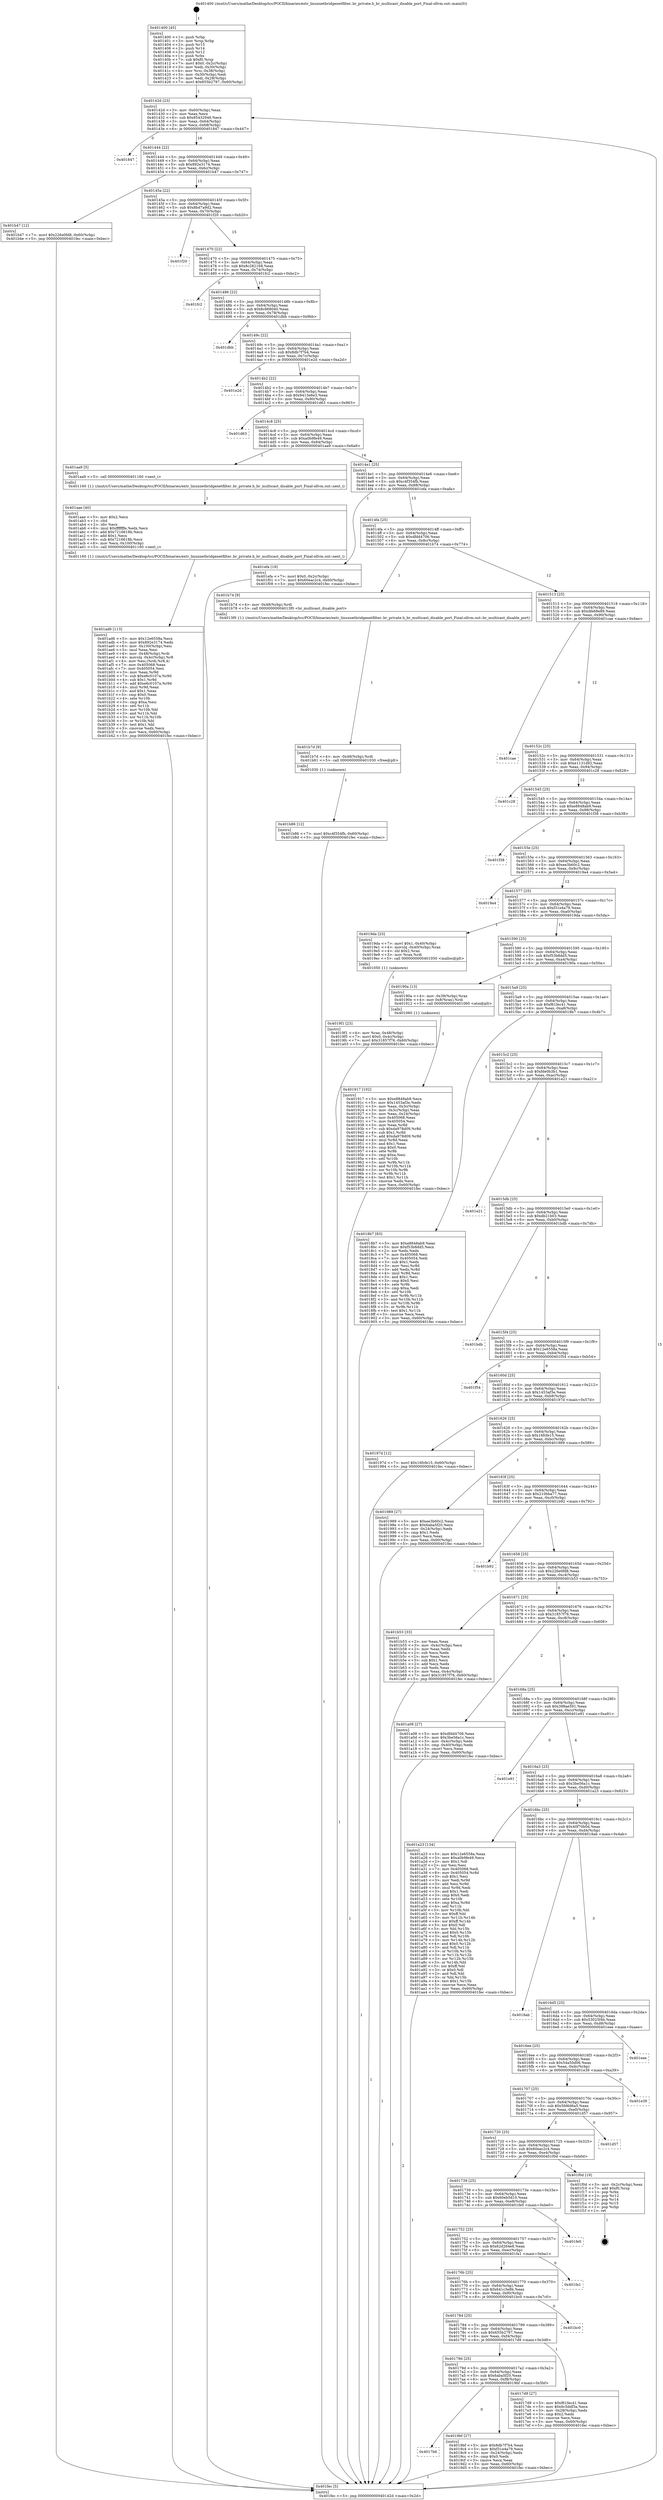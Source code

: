 digraph "0x401400" {
  label = "0x401400 (/mnt/c/Users/mathe/Desktop/tcc/POCII/binaries/extr_linuxnetbridgenetfilter..br_private.h_br_multicast_disable_port_Final-ollvm.out::main(0))"
  labelloc = "t"
  node[shape=record]

  Entry [label="",width=0.3,height=0.3,shape=circle,fillcolor=black,style=filled]
  "0x40142d" [label="{
     0x40142d [23]\l
     | [instrs]\l
     &nbsp;&nbsp;0x40142d \<+3\>: mov -0x60(%rbp),%eax\l
     &nbsp;&nbsp;0x401430 \<+2\>: mov %eax,%ecx\l
     &nbsp;&nbsp;0x401432 \<+6\>: sub $0x85432946,%ecx\l
     &nbsp;&nbsp;0x401438 \<+3\>: mov %eax,-0x64(%rbp)\l
     &nbsp;&nbsp;0x40143b \<+3\>: mov %ecx,-0x68(%rbp)\l
     &nbsp;&nbsp;0x40143e \<+6\>: je 0000000000401847 \<main+0x447\>\l
  }"]
  "0x401847" [label="{
     0x401847\l
  }", style=dashed]
  "0x401444" [label="{
     0x401444 [22]\l
     | [instrs]\l
     &nbsp;&nbsp;0x401444 \<+5\>: jmp 0000000000401449 \<main+0x49\>\l
     &nbsp;&nbsp;0x401449 \<+3\>: mov -0x64(%rbp),%eax\l
     &nbsp;&nbsp;0x40144c \<+5\>: sub $0x892e3174,%eax\l
     &nbsp;&nbsp;0x401451 \<+3\>: mov %eax,-0x6c(%rbp)\l
     &nbsp;&nbsp;0x401454 \<+6\>: je 0000000000401b47 \<main+0x747\>\l
  }"]
  Exit [label="",width=0.3,height=0.3,shape=circle,fillcolor=black,style=filled,peripheries=2]
  "0x401b47" [label="{
     0x401b47 [12]\l
     | [instrs]\l
     &nbsp;&nbsp;0x401b47 \<+7\>: movl $0x226e0fd8,-0x60(%rbp)\l
     &nbsp;&nbsp;0x401b4e \<+5\>: jmp 0000000000401fec \<main+0xbec\>\l
  }"]
  "0x40145a" [label="{
     0x40145a [22]\l
     | [instrs]\l
     &nbsp;&nbsp;0x40145a \<+5\>: jmp 000000000040145f \<main+0x5f\>\l
     &nbsp;&nbsp;0x40145f \<+3\>: mov -0x64(%rbp),%eax\l
     &nbsp;&nbsp;0x401462 \<+5\>: sub $0x8bd7a9d2,%eax\l
     &nbsp;&nbsp;0x401467 \<+3\>: mov %eax,-0x70(%rbp)\l
     &nbsp;&nbsp;0x40146a \<+6\>: je 0000000000401f20 \<main+0xb20\>\l
  }"]
  "0x401b86" [label="{
     0x401b86 [12]\l
     | [instrs]\l
     &nbsp;&nbsp;0x401b86 \<+7\>: movl $0xc4f354fb,-0x60(%rbp)\l
     &nbsp;&nbsp;0x401b8d \<+5\>: jmp 0000000000401fec \<main+0xbec\>\l
  }"]
  "0x401f20" [label="{
     0x401f20\l
  }", style=dashed]
  "0x401470" [label="{
     0x401470 [22]\l
     | [instrs]\l
     &nbsp;&nbsp;0x401470 \<+5\>: jmp 0000000000401475 \<main+0x75\>\l
     &nbsp;&nbsp;0x401475 \<+3\>: mov -0x64(%rbp),%eax\l
     &nbsp;&nbsp;0x401478 \<+5\>: sub $0x8c282168,%eax\l
     &nbsp;&nbsp;0x40147d \<+3\>: mov %eax,-0x74(%rbp)\l
     &nbsp;&nbsp;0x401480 \<+6\>: je 0000000000401fc2 \<main+0xbc2\>\l
  }"]
  "0x401b7d" [label="{
     0x401b7d [9]\l
     | [instrs]\l
     &nbsp;&nbsp;0x401b7d \<+4\>: mov -0x48(%rbp),%rdi\l
     &nbsp;&nbsp;0x401b81 \<+5\>: call 0000000000401030 \<free@plt\>\l
     | [calls]\l
     &nbsp;&nbsp;0x401030 \{1\} (unknown)\l
  }"]
  "0x401fc2" [label="{
     0x401fc2\l
  }", style=dashed]
  "0x401486" [label="{
     0x401486 [22]\l
     | [instrs]\l
     &nbsp;&nbsp;0x401486 \<+5\>: jmp 000000000040148b \<main+0x8b\>\l
     &nbsp;&nbsp;0x40148b \<+3\>: mov -0x64(%rbp),%eax\l
     &nbsp;&nbsp;0x40148e \<+5\>: sub $0x8c868040,%eax\l
     &nbsp;&nbsp;0x401493 \<+3\>: mov %eax,-0x78(%rbp)\l
     &nbsp;&nbsp;0x401496 \<+6\>: je 0000000000401dbb \<main+0x9bb\>\l
  }"]
  "0x401ad6" [label="{
     0x401ad6 [113]\l
     | [instrs]\l
     &nbsp;&nbsp;0x401ad6 \<+5\>: mov $0x12e6558a,%ecx\l
     &nbsp;&nbsp;0x401adb \<+5\>: mov $0x892e3174,%edx\l
     &nbsp;&nbsp;0x401ae0 \<+6\>: mov -0x100(%rbp),%esi\l
     &nbsp;&nbsp;0x401ae6 \<+3\>: imul %eax,%esi\l
     &nbsp;&nbsp;0x401ae9 \<+4\>: mov -0x48(%rbp),%rdi\l
     &nbsp;&nbsp;0x401aed \<+4\>: movslq -0x4c(%rbp),%r8\l
     &nbsp;&nbsp;0x401af1 \<+4\>: mov %esi,(%rdi,%r8,4)\l
     &nbsp;&nbsp;0x401af5 \<+7\>: mov 0x405068,%eax\l
     &nbsp;&nbsp;0x401afc \<+7\>: mov 0x405054,%esi\l
     &nbsp;&nbsp;0x401b03 \<+3\>: mov %eax,%r9d\l
     &nbsp;&nbsp;0x401b06 \<+7\>: sub $0xe6c0107a,%r9d\l
     &nbsp;&nbsp;0x401b0d \<+4\>: sub $0x1,%r9d\l
     &nbsp;&nbsp;0x401b11 \<+7\>: add $0xe6c0107a,%r9d\l
     &nbsp;&nbsp;0x401b18 \<+4\>: imul %r9d,%eax\l
     &nbsp;&nbsp;0x401b1c \<+3\>: and $0x1,%eax\l
     &nbsp;&nbsp;0x401b1f \<+3\>: cmp $0x0,%eax\l
     &nbsp;&nbsp;0x401b22 \<+4\>: sete %r10b\l
     &nbsp;&nbsp;0x401b26 \<+3\>: cmp $0xa,%esi\l
     &nbsp;&nbsp;0x401b29 \<+4\>: setl %r11b\l
     &nbsp;&nbsp;0x401b2d \<+3\>: mov %r10b,%bl\l
     &nbsp;&nbsp;0x401b30 \<+3\>: and %r11b,%bl\l
     &nbsp;&nbsp;0x401b33 \<+3\>: xor %r11b,%r10b\l
     &nbsp;&nbsp;0x401b36 \<+3\>: or %r10b,%bl\l
     &nbsp;&nbsp;0x401b39 \<+3\>: test $0x1,%bl\l
     &nbsp;&nbsp;0x401b3c \<+3\>: cmovne %edx,%ecx\l
     &nbsp;&nbsp;0x401b3f \<+3\>: mov %ecx,-0x60(%rbp)\l
     &nbsp;&nbsp;0x401b42 \<+5\>: jmp 0000000000401fec \<main+0xbec\>\l
  }"]
  "0x401dbb" [label="{
     0x401dbb\l
  }", style=dashed]
  "0x40149c" [label="{
     0x40149c [22]\l
     | [instrs]\l
     &nbsp;&nbsp;0x40149c \<+5\>: jmp 00000000004014a1 \<main+0xa1\>\l
     &nbsp;&nbsp;0x4014a1 \<+3\>: mov -0x64(%rbp),%eax\l
     &nbsp;&nbsp;0x4014a4 \<+5\>: sub $0x8db7f7b4,%eax\l
     &nbsp;&nbsp;0x4014a9 \<+3\>: mov %eax,-0x7c(%rbp)\l
     &nbsp;&nbsp;0x4014ac \<+6\>: je 0000000000401e2d \<main+0xa2d\>\l
  }"]
  "0x401aae" [label="{
     0x401aae [40]\l
     | [instrs]\l
     &nbsp;&nbsp;0x401aae \<+5\>: mov $0x2,%ecx\l
     &nbsp;&nbsp;0x401ab3 \<+1\>: cltd\l
     &nbsp;&nbsp;0x401ab4 \<+2\>: idiv %ecx\l
     &nbsp;&nbsp;0x401ab6 \<+6\>: imul $0xfffffffe,%edx,%ecx\l
     &nbsp;&nbsp;0x401abc \<+6\>: add $0x7216618b,%ecx\l
     &nbsp;&nbsp;0x401ac2 \<+3\>: add $0x1,%ecx\l
     &nbsp;&nbsp;0x401ac5 \<+6\>: sub $0x7216618b,%ecx\l
     &nbsp;&nbsp;0x401acb \<+6\>: mov %ecx,-0x100(%rbp)\l
     &nbsp;&nbsp;0x401ad1 \<+5\>: call 0000000000401160 \<next_i\>\l
     | [calls]\l
     &nbsp;&nbsp;0x401160 \{1\} (/mnt/c/Users/mathe/Desktop/tcc/POCII/binaries/extr_linuxnetbridgenetfilter..br_private.h_br_multicast_disable_port_Final-ollvm.out::next_i)\l
  }"]
  "0x401e2d" [label="{
     0x401e2d\l
  }", style=dashed]
  "0x4014b2" [label="{
     0x4014b2 [22]\l
     | [instrs]\l
     &nbsp;&nbsp;0x4014b2 \<+5\>: jmp 00000000004014b7 \<main+0xb7\>\l
     &nbsp;&nbsp;0x4014b7 \<+3\>: mov -0x64(%rbp),%eax\l
     &nbsp;&nbsp;0x4014ba \<+5\>: sub $0x9413e6e3,%eax\l
     &nbsp;&nbsp;0x4014bf \<+3\>: mov %eax,-0x80(%rbp)\l
     &nbsp;&nbsp;0x4014c2 \<+6\>: je 0000000000401d63 \<main+0x963\>\l
  }"]
  "0x4019f1" [label="{
     0x4019f1 [23]\l
     | [instrs]\l
     &nbsp;&nbsp;0x4019f1 \<+4\>: mov %rax,-0x48(%rbp)\l
     &nbsp;&nbsp;0x4019f5 \<+7\>: movl $0x0,-0x4c(%rbp)\l
     &nbsp;&nbsp;0x4019fc \<+7\>: movl $0x31857f76,-0x60(%rbp)\l
     &nbsp;&nbsp;0x401a03 \<+5\>: jmp 0000000000401fec \<main+0xbec\>\l
  }"]
  "0x401d63" [label="{
     0x401d63\l
  }", style=dashed]
  "0x4014c8" [label="{
     0x4014c8 [25]\l
     | [instrs]\l
     &nbsp;&nbsp;0x4014c8 \<+5\>: jmp 00000000004014cd \<main+0xcd\>\l
     &nbsp;&nbsp;0x4014cd \<+3\>: mov -0x64(%rbp),%eax\l
     &nbsp;&nbsp;0x4014d0 \<+5\>: sub $0xa0b9fe49,%eax\l
     &nbsp;&nbsp;0x4014d5 \<+6\>: mov %eax,-0x84(%rbp)\l
     &nbsp;&nbsp;0x4014db \<+6\>: je 0000000000401aa9 \<main+0x6a9\>\l
  }"]
  "0x4017b6" [label="{
     0x4017b6\l
  }", style=dashed]
  "0x401aa9" [label="{
     0x401aa9 [5]\l
     | [instrs]\l
     &nbsp;&nbsp;0x401aa9 \<+5\>: call 0000000000401160 \<next_i\>\l
     | [calls]\l
     &nbsp;&nbsp;0x401160 \{1\} (/mnt/c/Users/mathe/Desktop/tcc/POCII/binaries/extr_linuxnetbridgenetfilter..br_private.h_br_multicast_disable_port_Final-ollvm.out::next_i)\l
  }"]
  "0x4014e1" [label="{
     0x4014e1 [25]\l
     | [instrs]\l
     &nbsp;&nbsp;0x4014e1 \<+5\>: jmp 00000000004014e6 \<main+0xe6\>\l
     &nbsp;&nbsp;0x4014e6 \<+3\>: mov -0x64(%rbp),%eax\l
     &nbsp;&nbsp;0x4014e9 \<+5\>: sub $0xc4f354fb,%eax\l
     &nbsp;&nbsp;0x4014ee \<+6\>: mov %eax,-0x88(%rbp)\l
     &nbsp;&nbsp;0x4014f4 \<+6\>: je 0000000000401efa \<main+0xafa\>\l
  }"]
  "0x4019bf" [label="{
     0x4019bf [27]\l
     | [instrs]\l
     &nbsp;&nbsp;0x4019bf \<+5\>: mov $0x8db7f7b4,%eax\l
     &nbsp;&nbsp;0x4019c4 \<+5\>: mov $0xf31e4a79,%ecx\l
     &nbsp;&nbsp;0x4019c9 \<+3\>: mov -0x24(%rbp),%edx\l
     &nbsp;&nbsp;0x4019cc \<+3\>: cmp $0x0,%edx\l
     &nbsp;&nbsp;0x4019cf \<+3\>: cmove %ecx,%eax\l
     &nbsp;&nbsp;0x4019d2 \<+3\>: mov %eax,-0x60(%rbp)\l
     &nbsp;&nbsp;0x4019d5 \<+5\>: jmp 0000000000401fec \<main+0xbec\>\l
  }"]
  "0x401efa" [label="{
     0x401efa [19]\l
     | [instrs]\l
     &nbsp;&nbsp;0x401efa \<+7\>: movl $0x0,-0x2c(%rbp)\l
     &nbsp;&nbsp;0x401f01 \<+7\>: movl $0x60eac2c4,-0x60(%rbp)\l
     &nbsp;&nbsp;0x401f08 \<+5\>: jmp 0000000000401fec \<main+0xbec\>\l
  }"]
  "0x4014fa" [label="{
     0x4014fa [25]\l
     | [instrs]\l
     &nbsp;&nbsp;0x4014fa \<+5\>: jmp 00000000004014ff \<main+0xff\>\l
     &nbsp;&nbsp;0x4014ff \<+3\>: mov -0x64(%rbp),%eax\l
     &nbsp;&nbsp;0x401502 \<+5\>: sub $0xdfdd4706,%eax\l
     &nbsp;&nbsp;0x401507 \<+6\>: mov %eax,-0x8c(%rbp)\l
     &nbsp;&nbsp;0x40150d \<+6\>: je 0000000000401b74 \<main+0x774\>\l
  }"]
  "0x401917" [label="{
     0x401917 [102]\l
     | [instrs]\l
     &nbsp;&nbsp;0x401917 \<+5\>: mov $0xe8848ab9,%ecx\l
     &nbsp;&nbsp;0x40191c \<+5\>: mov $0x1453af3e,%edx\l
     &nbsp;&nbsp;0x401921 \<+3\>: mov %eax,-0x3c(%rbp)\l
     &nbsp;&nbsp;0x401924 \<+3\>: mov -0x3c(%rbp),%eax\l
     &nbsp;&nbsp;0x401927 \<+3\>: mov %eax,-0x24(%rbp)\l
     &nbsp;&nbsp;0x40192a \<+7\>: mov 0x405068,%eax\l
     &nbsp;&nbsp;0x401931 \<+7\>: mov 0x405054,%esi\l
     &nbsp;&nbsp;0x401938 \<+3\>: mov %eax,%r8d\l
     &nbsp;&nbsp;0x40193b \<+7\>: sub $0xda978d09,%r8d\l
     &nbsp;&nbsp;0x401942 \<+4\>: sub $0x1,%r8d\l
     &nbsp;&nbsp;0x401946 \<+7\>: add $0xda978d09,%r8d\l
     &nbsp;&nbsp;0x40194d \<+4\>: imul %r8d,%eax\l
     &nbsp;&nbsp;0x401951 \<+3\>: and $0x1,%eax\l
     &nbsp;&nbsp;0x401954 \<+3\>: cmp $0x0,%eax\l
     &nbsp;&nbsp;0x401957 \<+4\>: sete %r9b\l
     &nbsp;&nbsp;0x40195b \<+3\>: cmp $0xa,%esi\l
     &nbsp;&nbsp;0x40195e \<+4\>: setl %r10b\l
     &nbsp;&nbsp;0x401962 \<+3\>: mov %r9b,%r11b\l
     &nbsp;&nbsp;0x401965 \<+3\>: and %r10b,%r11b\l
     &nbsp;&nbsp;0x401968 \<+3\>: xor %r10b,%r9b\l
     &nbsp;&nbsp;0x40196b \<+3\>: or %r9b,%r11b\l
     &nbsp;&nbsp;0x40196e \<+4\>: test $0x1,%r11b\l
     &nbsp;&nbsp;0x401972 \<+3\>: cmovne %edx,%ecx\l
     &nbsp;&nbsp;0x401975 \<+3\>: mov %ecx,-0x60(%rbp)\l
     &nbsp;&nbsp;0x401978 \<+5\>: jmp 0000000000401fec \<main+0xbec\>\l
  }"]
  "0x401b74" [label="{
     0x401b74 [9]\l
     | [instrs]\l
     &nbsp;&nbsp;0x401b74 \<+4\>: mov -0x48(%rbp),%rdi\l
     &nbsp;&nbsp;0x401b78 \<+5\>: call 00000000004013f0 \<br_multicast_disable_port\>\l
     | [calls]\l
     &nbsp;&nbsp;0x4013f0 \{1\} (/mnt/c/Users/mathe/Desktop/tcc/POCII/binaries/extr_linuxnetbridgenetfilter..br_private.h_br_multicast_disable_port_Final-ollvm.out::br_multicast_disable_port)\l
  }"]
  "0x401513" [label="{
     0x401513 [25]\l
     | [instrs]\l
     &nbsp;&nbsp;0x401513 \<+5\>: jmp 0000000000401518 \<main+0x118\>\l
     &nbsp;&nbsp;0x401518 \<+3\>: mov -0x64(%rbp),%eax\l
     &nbsp;&nbsp;0x40151b \<+5\>: sub $0xdfe68e89,%eax\l
     &nbsp;&nbsp;0x401520 \<+6\>: mov %eax,-0x90(%rbp)\l
     &nbsp;&nbsp;0x401526 \<+6\>: je 0000000000401cae \<main+0x8ae\>\l
  }"]
  "0x401400" [label="{
     0x401400 [45]\l
     | [instrs]\l
     &nbsp;&nbsp;0x401400 \<+1\>: push %rbp\l
     &nbsp;&nbsp;0x401401 \<+3\>: mov %rsp,%rbp\l
     &nbsp;&nbsp;0x401404 \<+2\>: push %r15\l
     &nbsp;&nbsp;0x401406 \<+2\>: push %r14\l
     &nbsp;&nbsp;0x401408 \<+2\>: push %r12\l
     &nbsp;&nbsp;0x40140a \<+1\>: push %rbx\l
     &nbsp;&nbsp;0x40140b \<+7\>: sub $0xf0,%rsp\l
     &nbsp;&nbsp;0x401412 \<+7\>: movl $0x0,-0x2c(%rbp)\l
     &nbsp;&nbsp;0x401419 \<+3\>: mov %edi,-0x30(%rbp)\l
     &nbsp;&nbsp;0x40141c \<+4\>: mov %rsi,-0x38(%rbp)\l
     &nbsp;&nbsp;0x401420 \<+3\>: mov -0x30(%rbp),%edi\l
     &nbsp;&nbsp;0x401423 \<+3\>: mov %edi,-0x28(%rbp)\l
     &nbsp;&nbsp;0x401426 \<+7\>: movl $0x655b2797,-0x60(%rbp)\l
  }"]
  "0x401cae" [label="{
     0x401cae\l
  }", style=dashed]
  "0x40152c" [label="{
     0x40152c [25]\l
     | [instrs]\l
     &nbsp;&nbsp;0x40152c \<+5\>: jmp 0000000000401531 \<main+0x131\>\l
     &nbsp;&nbsp;0x401531 \<+3\>: mov -0x64(%rbp),%eax\l
     &nbsp;&nbsp;0x401534 \<+5\>: sub $0xe1131d92,%eax\l
     &nbsp;&nbsp;0x401539 \<+6\>: mov %eax,-0x94(%rbp)\l
     &nbsp;&nbsp;0x40153f \<+6\>: je 0000000000401c28 \<main+0x828\>\l
  }"]
  "0x401fec" [label="{
     0x401fec [5]\l
     | [instrs]\l
     &nbsp;&nbsp;0x401fec \<+5\>: jmp 000000000040142d \<main+0x2d\>\l
  }"]
  "0x401c28" [label="{
     0x401c28\l
  }", style=dashed]
  "0x401545" [label="{
     0x401545 [25]\l
     | [instrs]\l
     &nbsp;&nbsp;0x401545 \<+5\>: jmp 000000000040154a \<main+0x14a\>\l
     &nbsp;&nbsp;0x40154a \<+3\>: mov -0x64(%rbp),%eax\l
     &nbsp;&nbsp;0x40154d \<+5\>: sub $0xe8848ab9,%eax\l
     &nbsp;&nbsp;0x401552 \<+6\>: mov %eax,-0x98(%rbp)\l
     &nbsp;&nbsp;0x401558 \<+6\>: je 0000000000401f38 \<main+0xb38\>\l
  }"]
  "0x40179d" [label="{
     0x40179d [25]\l
     | [instrs]\l
     &nbsp;&nbsp;0x40179d \<+5\>: jmp 00000000004017a2 \<main+0x3a2\>\l
     &nbsp;&nbsp;0x4017a2 \<+3\>: mov -0x64(%rbp),%eax\l
     &nbsp;&nbsp;0x4017a5 \<+5\>: sub $0x6aba5f20,%eax\l
     &nbsp;&nbsp;0x4017aa \<+6\>: mov %eax,-0xf8(%rbp)\l
     &nbsp;&nbsp;0x4017b0 \<+6\>: je 00000000004019bf \<main+0x5bf\>\l
  }"]
  "0x401f38" [label="{
     0x401f38\l
  }", style=dashed]
  "0x40155e" [label="{
     0x40155e [25]\l
     | [instrs]\l
     &nbsp;&nbsp;0x40155e \<+5\>: jmp 0000000000401563 \<main+0x163\>\l
     &nbsp;&nbsp;0x401563 \<+3\>: mov -0x64(%rbp),%eax\l
     &nbsp;&nbsp;0x401566 \<+5\>: sub $0xee3b60c2,%eax\l
     &nbsp;&nbsp;0x40156b \<+6\>: mov %eax,-0x9c(%rbp)\l
     &nbsp;&nbsp;0x401571 \<+6\>: je 00000000004019a4 \<main+0x5a4\>\l
  }"]
  "0x4017d9" [label="{
     0x4017d9 [27]\l
     | [instrs]\l
     &nbsp;&nbsp;0x4017d9 \<+5\>: mov $0xf61fec41,%eax\l
     &nbsp;&nbsp;0x4017de \<+5\>: mov $0x6c5ddf3a,%ecx\l
     &nbsp;&nbsp;0x4017e3 \<+3\>: mov -0x28(%rbp),%edx\l
     &nbsp;&nbsp;0x4017e6 \<+3\>: cmp $0x2,%edx\l
     &nbsp;&nbsp;0x4017e9 \<+3\>: cmovne %ecx,%eax\l
     &nbsp;&nbsp;0x4017ec \<+3\>: mov %eax,-0x60(%rbp)\l
     &nbsp;&nbsp;0x4017ef \<+5\>: jmp 0000000000401fec \<main+0xbec\>\l
  }"]
  "0x4019a4" [label="{
     0x4019a4\l
  }", style=dashed]
  "0x401577" [label="{
     0x401577 [25]\l
     | [instrs]\l
     &nbsp;&nbsp;0x401577 \<+5\>: jmp 000000000040157c \<main+0x17c\>\l
     &nbsp;&nbsp;0x40157c \<+3\>: mov -0x64(%rbp),%eax\l
     &nbsp;&nbsp;0x40157f \<+5\>: sub $0xf31e4a79,%eax\l
     &nbsp;&nbsp;0x401584 \<+6\>: mov %eax,-0xa0(%rbp)\l
     &nbsp;&nbsp;0x40158a \<+6\>: je 00000000004019da \<main+0x5da\>\l
  }"]
  "0x401784" [label="{
     0x401784 [25]\l
     | [instrs]\l
     &nbsp;&nbsp;0x401784 \<+5\>: jmp 0000000000401789 \<main+0x389\>\l
     &nbsp;&nbsp;0x401789 \<+3\>: mov -0x64(%rbp),%eax\l
     &nbsp;&nbsp;0x40178c \<+5\>: sub $0x655b2797,%eax\l
     &nbsp;&nbsp;0x401791 \<+6\>: mov %eax,-0xf4(%rbp)\l
     &nbsp;&nbsp;0x401797 \<+6\>: je 00000000004017d9 \<main+0x3d9\>\l
  }"]
  "0x4019da" [label="{
     0x4019da [23]\l
     | [instrs]\l
     &nbsp;&nbsp;0x4019da \<+7\>: movl $0x1,-0x40(%rbp)\l
     &nbsp;&nbsp;0x4019e1 \<+4\>: movslq -0x40(%rbp),%rax\l
     &nbsp;&nbsp;0x4019e5 \<+4\>: shl $0x2,%rax\l
     &nbsp;&nbsp;0x4019e9 \<+3\>: mov %rax,%rdi\l
     &nbsp;&nbsp;0x4019ec \<+5\>: call 0000000000401050 \<malloc@plt\>\l
     | [calls]\l
     &nbsp;&nbsp;0x401050 \{1\} (unknown)\l
  }"]
  "0x401590" [label="{
     0x401590 [25]\l
     | [instrs]\l
     &nbsp;&nbsp;0x401590 \<+5\>: jmp 0000000000401595 \<main+0x195\>\l
     &nbsp;&nbsp;0x401595 \<+3\>: mov -0x64(%rbp),%eax\l
     &nbsp;&nbsp;0x401598 \<+5\>: sub $0xf53b8dd5,%eax\l
     &nbsp;&nbsp;0x40159d \<+6\>: mov %eax,-0xa4(%rbp)\l
     &nbsp;&nbsp;0x4015a3 \<+6\>: je 000000000040190a \<main+0x50a\>\l
  }"]
  "0x401bc0" [label="{
     0x401bc0\l
  }", style=dashed]
  "0x40190a" [label="{
     0x40190a [13]\l
     | [instrs]\l
     &nbsp;&nbsp;0x40190a \<+4\>: mov -0x38(%rbp),%rax\l
     &nbsp;&nbsp;0x40190e \<+4\>: mov 0x8(%rax),%rdi\l
     &nbsp;&nbsp;0x401912 \<+5\>: call 0000000000401060 \<atoi@plt\>\l
     | [calls]\l
     &nbsp;&nbsp;0x401060 \{1\} (unknown)\l
  }"]
  "0x4015a9" [label="{
     0x4015a9 [25]\l
     | [instrs]\l
     &nbsp;&nbsp;0x4015a9 \<+5\>: jmp 00000000004015ae \<main+0x1ae\>\l
     &nbsp;&nbsp;0x4015ae \<+3\>: mov -0x64(%rbp),%eax\l
     &nbsp;&nbsp;0x4015b1 \<+5\>: sub $0xf61fec41,%eax\l
     &nbsp;&nbsp;0x4015b6 \<+6\>: mov %eax,-0xa8(%rbp)\l
     &nbsp;&nbsp;0x4015bc \<+6\>: je 00000000004018b7 \<main+0x4b7\>\l
  }"]
  "0x40176b" [label="{
     0x40176b [25]\l
     | [instrs]\l
     &nbsp;&nbsp;0x40176b \<+5\>: jmp 0000000000401770 \<main+0x370\>\l
     &nbsp;&nbsp;0x401770 \<+3\>: mov -0x64(%rbp),%eax\l
     &nbsp;&nbsp;0x401773 \<+5\>: sub $0x641c3e8b,%eax\l
     &nbsp;&nbsp;0x401778 \<+6\>: mov %eax,-0xf0(%rbp)\l
     &nbsp;&nbsp;0x40177e \<+6\>: je 0000000000401bc0 \<main+0x7c0\>\l
  }"]
  "0x4018b7" [label="{
     0x4018b7 [83]\l
     | [instrs]\l
     &nbsp;&nbsp;0x4018b7 \<+5\>: mov $0xe8848ab9,%eax\l
     &nbsp;&nbsp;0x4018bc \<+5\>: mov $0xf53b8dd5,%ecx\l
     &nbsp;&nbsp;0x4018c1 \<+2\>: xor %edx,%edx\l
     &nbsp;&nbsp;0x4018c3 \<+7\>: mov 0x405068,%esi\l
     &nbsp;&nbsp;0x4018ca \<+7\>: mov 0x405054,%edi\l
     &nbsp;&nbsp;0x4018d1 \<+3\>: sub $0x1,%edx\l
     &nbsp;&nbsp;0x4018d4 \<+3\>: mov %esi,%r8d\l
     &nbsp;&nbsp;0x4018d7 \<+3\>: add %edx,%r8d\l
     &nbsp;&nbsp;0x4018da \<+4\>: imul %r8d,%esi\l
     &nbsp;&nbsp;0x4018de \<+3\>: and $0x1,%esi\l
     &nbsp;&nbsp;0x4018e1 \<+3\>: cmp $0x0,%esi\l
     &nbsp;&nbsp;0x4018e4 \<+4\>: sete %r9b\l
     &nbsp;&nbsp;0x4018e8 \<+3\>: cmp $0xa,%edi\l
     &nbsp;&nbsp;0x4018eb \<+4\>: setl %r10b\l
     &nbsp;&nbsp;0x4018ef \<+3\>: mov %r9b,%r11b\l
     &nbsp;&nbsp;0x4018f2 \<+3\>: and %r10b,%r11b\l
     &nbsp;&nbsp;0x4018f5 \<+3\>: xor %r10b,%r9b\l
     &nbsp;&nbsp;0x4018f8 \<+3\>: or %r9b,%r11b\l
     &nbsp;&nbsp;0x4018fb \<+4\>: test $0x1,%r11b\l
     &nbsp;&nbsp;0x4018ff \<+3\>: cmovne %ecx,%eax\l
     &nbsp;&nbsp;0x401902 \<+3\>: mov %eax,-0x60(%rbp)\l
     &nbsp;&nbsp;0x401905 \<+5\>: jmp 0000000000401fec \<main+0xbec\>\l
  }"]
  "0x4015c2" [label="{
     0x4015c2 [25]\l
     | [instrs]\l
     &nbsp;&nbsp;0x4015c2 \<+5\>: jmp 00000000004015c7 \<main+0x1c7\>\l
     &nbsp;&nbsp;0x4015c7 \<+3\>: mov -0x64(%rbp),%eax\l
     &nbsp;&nbsp;0x4015ca \<+5\>: sub $0xfde0b3b1,%eax\l
     &nbsp;&nbsp;0x4015cf \<+6\>: mov %eax,-0xac(%rbp)\l
     &nbsp;&nbsp;0x4015d5 \<+6\>: je 0000000000401e21 \<main+0xa21\>\l
  }"]
  "0x401fa1" [label="{
     0x401fa1\l
  }", style=dashed]
  "0x401e21" [label="{
     0x401e21\l
  }", style=dashed]
  "0x4015db" [label="{
     0x4015db [25]\l
     | [instrs]\l
     &nbsp;&nbsp;0x4015db \<+5\>: jmp 00000000004015e0 \<main+0x1e0\>\l
     &nbsp;&nbsp;0x4015e0 \<+3\>: mov -0x64(%rbp),%eax\l
     &nbsp;&nbsp;0x4015e3 \<+5\>: sub $0xdb21b03,%eax\l
     &nbsp;&nbsp;0x4015e8 \<+6\>: mov %eax,-0xb0(%rbp)\l
     &nbsp;&nbsp;0x4015ee \<+6\>: je 0000000000401bdb \<main+0x7db\>\l
  }"]
  "0x401752" [label="{
     0x401752 [25]\l
     | [instrs]\l
     &nbsp;&nbsp;0x401752 \<+5\>: jmp 0000000000401757 \<main+0x357\>\l
     &nbsp;&nbsp;0x401757 \<+3\>: mov -0x64(%rbp),%eax\l
     &nbsp;&nbsp;0x40175a \<+5\>: sub $0x62d264e8,%eax\l
     &nbsp;&nbsp;0x40175f \<+6\>: mov %eax,-0xec(%rbp)\l
     &nbsp;&nbsp;0x401765 \<+6\>: je 0000000000401fa1 \<main+0xba1\>\l
  }"]
  "0x401bdb" [label="{
     0x401bdb\l
  }", style=dashed]
  "0x4015f4" [label="{
     0x4015f4 [25]\l
     | [instrs]\l
     &nbsp;&nbsp;0x4015f4 \<+5\>: jmp 00000000004015f9 \<main+0x1f9\>\l
     &nbsp;&nbsp;0x4015f9 \<+3\>: mov -0x64(%rbp),%eax\l
     &nbsp;&nbsp;0x4015fc \<+5\>: sub $0x12e6558a,%eax\l
     &nbsp;&nbsp;0x401601 \<+6\>: mov %eax,-0xb4(%rbp)\l
     &nbsp;&nbsp;0x401607 \<+6\>: je 0000000000401f54 \<main+0xb54\>\l
  }"]
  "0x401fe0" [label="{
     0x401fe0\l
  }", style=dashed]
  "0x401f54" [label="{
     0x401f54\l
  }", style=dashed]
  "0x40160d" [label="{
     0x40160d [25]\l
     | [instrs]\l
     &nbsp;&nbsp;0x40160d \<+5\>: jmp 0000000000401612 \<main+0x212\>\l
     &nbsp;&nbsp;0x401612 \<+3\>: mov -0x64(%rbp),%eax\l
     &nbsp;&nbsp;0x401615 \<+5\>: sub $0x1453af3e,%eax\l
     &nbsp;&nbsp;0x40161a \<+6\>: mov %eax,-0xb8(%rbp)\l
     &nbsp;&nbsp;0x401620 \<+6\>: je 000000000040197d \<main+0x57d\>\l
  }"]
  "0x401739" [label="{
     0x401739 [25]\l
     | [instrs]\l
     &nbsp;&nbsp;0x401739 \<+5\>: jmp 000000000040173e \<main+0x33e\>\l
     &nbsp;&nbsp;0x40173e \<+3\>: mov -0x64(%rbp),%eax\l
     &nbsp;&nbsp;0x401741 \<+5\>: sub $0x60eb5d10,%eax\l
     &nbsp;&nbsp;0x401746 \<+6\>: mov %eax,-0xe8(%rbp)\l
     &nbsp;&nbsp;0x40174c \<+6\>: je 0000000000401fe0 \<main+0xbe0\>\l
  }"]
  "0x40197d" [label="{
     0x40197d [12]\l
     | [instrs]\l
     &nbsp;&nbsp;0x40197d \<+7\>: movl $0x16fcfe15,-0x60(%rbp)\l
     &nbsp;&nbsp;0x401984 \<+5\>: jmp 0000000000401fec \<main+0xbec\>\l
  }"]
  "0x401626" [label="{
     0x401626 [25]\l
     | [instrs]\l
     &nbsp;&nbsp;0x401626 \<+5\>: jmp 000000000040162b \<main+0x22b\>\l
     &nbsp;&nbsp;0x40162b \<+3\>: mov -0x64(%rbp),%eax\l
     &nbsp;&nbsp;0x40162e \<+5\>: sub $0x16fcfe15,%eax\l
     &nbsp;&nbsp;0x401633 \<+6\>: mov %eax,-0xbc(%rbp)\l
     &nbsp;&nbsp;0x401639 \<+6\>: je 0000000000401989 \<main+0x589\>\l
  }"]
  "0x401f0d" [label="{
     0x401f0d [19]\l
     | [instrs]\l
     &nbsp;&nbsp;0x401f0d \<+3\>: mov -0x2c(%rbp),%eax\l
     &nbsp;&nbsp;0x401f10 \<+7\>: add $0xf0,%rsp\l
     &nbsp;&nbsp;0x401f17 \<+1\>: pop %rbx\l
     &nbsp;&nbsp;0x401f18 \<+2\>: pop %r12\l
     &nbsp;&nbsp;0x401f1a \<+2\>: pop %r14\l
     &nbsp;&nbsp;0x401f1c \<+2\>: pop %r15\l
     &nbsp;&nbsp;0x401f1e \<+1\>: pop %rbp\l
     &nbsp;&nbsp;0x401f1f \<+1\>: ret\l
  }"]
  "0x401989" [label="{
     0x401989 [27]\l
     | [instrs]\l
     &nbsp;&nbsp;0x401989 \<+5\>: mov $0xee3b60c2,%eax\l
     &nbsp;&nbsp;0x40198e \<+5\>: mov $0x6aba5f20,%ecx\l
     &nbsp;&nbsp;0x401993 \<+3\>: mov -0x24(%rbp),%edx\l
     &nbsp;&nbsp;0x401996 \<+3\>: cmp $0x1,%edx\l
     &nbsp;&nbsp;0x401999 \<+3\>: cmovl %ecx,%eax\l
     &nbsp;&nbsp;0x40199c \<+3\>: mov %eax,-0x60(%rbp)\l
     &nbsp;&nbsp;0x40199f \<+5\>: jmp 0000000000401fec \<main+0xbec\>\l
  }"]
  "0x40163f" [label="{
     0x40163f [25]\l
     | [instrs]\l
     &nbsp;&nbsp;0x40163f \<+5\>: jmp 0000000000401644 \<main+0x244\>\l
     &nbsp;&nbsp;0x401644 \<+3\>: mov -0x64(%rbp),%eax\l
     &nbsp;&nbsp;0x401647 \<+5\>: sub $0x210bba77,%eax\l
     &nbsp;&nbsp;0x40164c \<+6\>: mov %eax,-0xc0(%rbp)\l
     &nbsp;&nbsp;0x401652 \<+6\>: je 0000000000401b92 \<main+0x792\>\l
  }"]
  "0x401720" [label="{
     0x401720 [25]\l
     | [instrs]\l
     &nbsp;&nbsp;0x401720 \<+5\>: jmp 0000000000401725 \<main+0x325\>\l
     &nbsp;&nbsp;0x401725 \<+3\>: mov -0x64(%rbp),%eax\l
     &nbsp;&nbsp;0x401728 \<+5\>: sub $0x60eac2c4,%eax\l
     &nbsp;&nbsp;0x40172d \<+6\>: mov %eax,-0xe4(%rbp)\l
     &nbsp;&nbsp;0x401733 \<+6\>: je 0000000000401f0d \<main+0xb0d\>\l
  }"]
  "0x401b92" [label="{
     0x401b92\l
  }", style=dashed]
  "0x401658" [label="{
     0x401658 [25]\l
     | [instrs]\l
     &nbsp;&nbsp;0x401658 \<+5\>: jmp 000000000040165d \<main+0x25d\>\l
     &nbsp;&nbsp;0x40165d \<+3\>: mov -0x64(%rbp),%eax\l
     &nbsp;&nbsp;0x401660 \<+5\>: sub $0x226e0fd8,%eax\l
     &nbsp;&nbsp;0x401665 \<+6\>: mov %eax,-0xc4(%rbp)\l
     &nbsp;&nbsp;0x40166b \<+6\>: je 0000000000401b53 \<main+0x753\>\l
  }"]
  "0x401d57" [label="{
     0x401d57\l
  }", style=dashed]
  "0x401b53" [label="{
     0x401b53 [33]\l
     | [instrs]\l
     &nbsp;&nbsp;0x401b53 \<+2\>: xor %eax,%eax\l
     &nbsp;&nbsp;0x401b55 \<+3\>: mov -0x4c(%rbp),%ecx\l
     &nbsp;&nbsp;0x401b58 \<+2\>: mov %eax,%edx\l
     &nbsp;&nbsp;0x401b5a \<+2\>: sub %ecx,%edx\l
     &nbsp;&nbsp;0x401b5c \<+2\>: mov %eax,%ecx\l
     &nbsp;&nbsp;0x401b5e \<+3\>: sub $0x1,%ecx\l
     &nbsp;&nbsp;0x401b61 \<+2\>: add %ecx,%edx\l
     &nbsp;&nbsp;0x401b63 \<+2\>: sub %edx,%eax\l
     &nbsp;&nbsp;0x401b65 \<+3\>: mov %eax,-0x4c(%rbp)\l
     &nbsp;&nbsp;0x401b68 \<+7\>: movl $0x31857f76,-0x60(%rbp)\l
     &nbsp;&nbsp;0x401b6f \<+5\>: jmp 0000000000401fec \<main+0xbec\>\l
  }"]
  "0x401671" [label="{
     0x401671 [25]\l
     | [instrs]\l
     &nbsp;&nbsp;0x401671 \<+5\>: jmp 0000000000401676 \<main+0x276\>\l
     &nbsp;&nbsp;0x401676 \<+3\>: mov -0x64(%rbp),%eax\l
     &nbsp;&nbsp;0x401679 \<+5\>: sub $0x31857f76,%eax\l
     &nbsp;&nbsp;0x40167e \<+6\>: mov %eax,-0xc8(%rbp)\l
     &nbsp;&nbsp;0x401684 \<+6\>: je 0000000000401a08 \<main+0x608\>\l
  }"]
  "0x401707" [label="{
     0x401707 [25]\l
     | [instrs]\l
     &nbsp;&nbsp;0x401707 \<+5\>: jmp 000000000040170c \<main+0x30c\>\l
     &nbsp;&nbsp;0x40170c \<+3\>: mov -0x64(%rbp),%eax\l
     &nbsp;&nbsp;0x40170f \<+5\>: sub $0x5fd6d6a5,%eax\l
     &nbsp;&nbsp;0x401714 \<+6\>: mov %eax,-0xe0(%rbp)\l
     &nbsp;&nbsp;0x40171a \<+6\>: je 0000000000401d57 \<main+0x957\>\l
  }"]
  "0x401a08" [label="{
     0x401a08 [27]\l
     | [instrs]\l
     &nbsp;&nbsp;0x401a08 \<+5\>: mov $0xdfdd4706,%eax\l
     &nbsp;&nbsp;0x401a0d \<+5\>: mov $0x3be56a1c,%ecx\l
     &nbsp;&nbsp;0x401a12 \<+3\>: mov -0x4c(%rbp),%edx\l
     &nbsp;&nbsp;0x401a15 \<+3\>: cmp -0x40(%rbp),%edx\l
     &nbsp;&nbsp;0x401a18 \<+3\>: cmovl %ecx,%eax\l
     &nbsp;&nbsp;0x401a1b \<+3\>: mov %eax,-0x60(%rbp)\l
     &nbsp;&nbsp;0x401a1e \<+5\>: jmp 0000000000401fec \<main+0xbec\>\l
  }"]
  "0x40168a" [label="{
     0x40168a [25]\l
     | [instrs]\l
     &nbsp;&nbsp;0x40168a \<+5\>: jmp 000000000040168f \<main+0x28f\>\l
     &nbsp;&nbsp;0x40168f \<+3\>: mov -0x64(%rbp),%eax\l
     &nbsp;&nbsp;0x401692 \<+5\>: sub $0x398ae591,%eax\l
     &nbsp;&nbsp;0x401697 \<+6\>: mov %eax,-0xcc(%rbp)\l
     &nbsp;&nbsp;0x40169d \<+6\>: je 0000000000401e91 \<main+0xa91\>\l
  }"]
  "0x401e39" [label="{
     0x401e39\l
  }", style=dashed]
  "0x401e91" [label="{
     0x401e91\l
  }", style=dashed]
  "0x4016a3" [label="{
     0x4016a3 [25]\l
     | [instrs]\l
     &nbsp;&nbsp;0x4016a3 \<+5\>: jmp 00000000004016a8 \<main+0x2a8\>\l
     &nbsp;&nbsp;0x4016a8 \<+3\>: mov -0x64(%rbp),%eax\l
     &nbsp;&nbsp;0x4016ab \<+5\>: sub $0x3be56a1c,%eax\l
     &nbsp;&nbsp;0x4016b0 \<+6\>: mov %eax,-0xd0(%rbp)\l
     &nbsp;&nbsp;0x4016b6 \<+6\>: je 0000000000401a23 \<main+0x623\>\l
  }"]
  "0x4016ee" [label="{
     0x4016ee [25]\l
     | [instrs]\l
     &nbsp;&nbsp;0x4016ee \<+5\>: jmp 00000000004016f3 \<main+0x2f3\>\l
     &nbsp;&nbsp;0x4016f3 \<+3\>: mov -0x64(%rbp),%eax\l
     &nbsp;&nbsp;0x4016f6 \<+5\>: sub $0x54a50d06,%eax\l
     &nbsp;&nbsp;0x4016fb \<+6\>: mov %eax,-0xdc(%rbp)\l
     &nbsp;&nbsp;0x401701 \<+6\>: je 0000000000401e39 \<main+0xa39\>\l
  }"]
  "0x401a23" [label="{
     0x401a23 [134]\l
     | [instrs]\l
     &nbsp;&nbsp;0x401a23 \<+5\>: mov $0x12e6558a,%eax\l
     &nbsp;&nbsp;0x401a28 \<+5\>: mov $0xa0b9fe49,%ecx\l
     &nbsp;&nbsp;0x401a2d \<+2\>: mov $0x1,%dl\l
     &nbsp;&nbsp;0x401a2f \<+2\>: xor %esi,%esi\l
     &nbsp;&nbsp;0x401a31 \<+7\>: mov 0x405068,%edi\l
     &nbsp;&nbsp;0x401a38 \<+8\>: mov 0x405054,%r8d\l
     &nbsp;&nbsp;0x401a40 \<+3\>: sub $0x1,%esi\l
     &nbsp;&nbsp;0x401a43 \<+3\>: mov %edi,%r9d\l
     &nbsp;&nbsp;0x401a46 \<+3\>: add %esi,%r9d\l
     &nbsp;&nbsp;0x401a49 \<+4\>: imul %r9d,%edi\l
     &nbsp;&nbsp;0x401a4d \<+3\>: and $0x1,%edi\l
     &nbsp;&nbsp;0x401a50 \<+3\>: cmp $0x0,%edi\l
     &nbsp;&nbsp;0x401a53 \<+4\>: sete %r10b\l
     &nbsp;&nbsp;0x401a57 \<+4\>: cmp $0xa,%r8d\l
     &nbsp;&nbsp;0x401a5b \<+4\>: setl %r11b\l
     &nbsp;&nbsp;0x401a5f \<+3\>: mov %r10b,%bl\l
     &nbsp;&nbsp;0x401a62 \<+3\>: xor $0xff,%bl\l
     &nbsp;&nbsp;0x401a65 \<+3\>: mov %r11b,%r14b\l
     &nbsp;&nbsp;0x401a68 \<+4\>: xor $0xff,%r14b\l
     &nbsp;&nbsp;0x401a6c \<+3\>: xor $0x0,%dl\l
     &nbsp;&nbsp;0x401a6f \<+3\>: mov %bl,%r15b\l
     &nbsp;&nbsp;0x401a72 \<+4\>: and $0x0,%r15b\l
     &nbsp;&nbsp;0x401a76 \<+3\>: and %dl,%r10b\l
     &nbsp;&nbsp;0x401a79 \<+3\>: mov %r14b,%r12b\l
     &nbsp;&nbsp;0x401a7c \<+4\>: and $0x0,%r12b\l
     &nbsp;&nbsp;0x401a80 \<+3\>: and %dl,%r11b\l
     &nbsp;&nbsp;0x401a83 \<+3\>: or %r10b,%r15b\l
     &nbsp;&nbsp;0x401a86 \<+3\>: or %r11b,%r12b\l
     &nbsp;&nbsp;0x401a89 \<+3\>: xor %r12b,%r15b\l
     &nbsp;&nbsp;0x401a8c \<+3\>: or %r14b,%bl\l
     &nbsp;&nbsp;0x401a8f \<+3\>: xor $0xff,%bl\l
     &nbsp;&nbsp;0x401a92 \<+3\>: or $0x0,%dl\l
     &nbsp;&nbsp;0x401a95 \<+2\>: and %dl,%bl\l
     &nbsp;&nbsp;0x401a97 \<+3\>: or %bl,%r15b\l
     &nbsp;&nbsp;0x401a9a \<+4\>: test $0x1,%r15b\l
     &nbsp;&nbsp;0x401a9e \<+3\>: cmovne %ecx,%eax\l
     &nbsp;&nbsp;0x401aa1 \<+3\>: mov %eax,-0x60(%rbp)\l
     &nbsp;&nbsp;0x401aa4 \<+5\>: jmp 0000000000401fec \<main+0xbec\>\l
  }"]
  "0x4016bc" [label="{
     0x4016bc [25]\l
     | [instrs]\l
     &nbsp;&nbsp;0x4016bc \<+5\>: jmp 00000000004016c1 \<main+0x2c1\>\l
     &nbsp;&nbsp;0x4016c1 \<+3\>: mov -0x64(%rbp),%eax\l
     &nbsp;&nbsp;0x4016c4 \<+5\>: sub $0x40f70b0d,%eax\l
     &nbsp;&nbsp;0x4016c9 \<+6\>: mov %eax,-0xd4(%rbp)\l
     &nbsp;&nbsp;0x4016cf \<+6\>: je 00000000004018ab \<main+0x4ab\>\l
  }"]
  "0x401eee" [label="{
     0x401eee\l
  }", style=dashed]
  "0x4018ab" [label="{
     0x4018ab\l
  }", style=dashed]
  "0x4016d5" [label="{
     0x4016d5 [25]\l
     | [instrs]\l
     &nbsp;&nbsp;0x4016d5 \<+5\>: jmp 00000000004016da \<main+0x2da\>\l
     &nbsp;&nbsp;0x4016da \<+3\>: mov -0x64(%rbp),%eax\l
     &nbsp;&nbsp;0x4016dd \<+5\>: sub $0x53025f4b,%eax\l
     &nbsp;&nbsp;0x4016e2 \<+6\>: mov %eax,-0xd8(%rbp)\l
     &nbsp;&nbsp;0x4016e8 \<+6\>: je 0000000000401eee \<main+0xaee\>\l
  }"]
  Entry -> "0x401400" [label=" 1"]
  "0x40142d" -> "0x401847" [label=" 0"]
  "0x40142d" -> "0x401444" [label=" 16"]
  "0x401f0d" -> Exit [label=" 1"]
  "0x401444" -> "0x401b47" [label=" 1"]
  "0x401444" -> "0x40145a" [label=" 15"]
  "0x401efa" -> "0x401fec" [label=" 1"]
  "0x40145a" -> "0x401f20" [label=" 0"]
  "0x40145a" -> "0x401470" [label=" 15"]
  "0x401b86" -> "0x401fec" [label=" 1"]
  "0x401470" -> "0x401fc2" [label=" 0"]
  "0x401470" -> "0x401486" [label=" 15"]
  "0x401b7d" -> "0x401b86" [label=" 1"]
  "0x401486" -> "0x401dbb" [label=" 0"]
  "0x401486" -> "0x40149c" [label=" 15"]
  "0x401b74" -> "0x401b7d" [label=" 1"]
  "0x40149c" -> "0x401e2d" [label=" 0"]
  "0x40149c" -> "0x4014b2" [label=" 15"]
  "0x401b53" -> "0x401fec" [label=" 1"]
  "0x4014b2" -> "0x401d63" [label=" 0"]
  "0x4014b2" -> "0x4014c8" [label=" 15"]
  "0x401b47" -> "0x401fec" [label=" 1"]
  "0x4014c8" -> "0x401aa9" [label=" 1"]
  "0x4014c8" -> "0x4014e1" [label=" 14"]
  "0x401ad6" -> "0x401fec" [label=" 1"]
  "0x4014e1" -> "0x401efa" [label=" 1"]
  "0x4014e1" -> "0x4014fa" [label=" 13"]
  "0x401aae" -> "0x401ad6" [label=" 1"]
  "0x4014fa" -> "0x401b74" [label=" 1"]
  "0x4014fa" -> "0x401513" [label=" 12"]
  "0x401a23" -> "0x401fec" [label=" 1"]
  "0x401513" -> "0x401cae" [label=" 0"]
  "0x401513" -> "0x40152c" [label=" 12"]
  "0x401a08" -> "0x401fec" [label=" 2"]
  "0x40152c" -> "0x401c28" [label=" 0"]
  "0x40152c" -> "0x401545" [label=" 12"]
  "0x4019f1" -> "0x401fec" [label=" 1"]
  "0x401545" -> "0x401f38" [label=" 0"]
  "0x401545" -> "0x40155e" [label=" 12"]
  "0x4019da" -> "0x4019f1" [label=" 1"]
  "0x40155e" -> "0x4019a4" [label=" 0"]
  "0x40155e" -> "0x401577" [label=" 12"]
  "0x4019bf" -> "0x401fec" [label=" 1"]
  "0x401577" -> "0x4019da" [label=" 1"]
  "0x401577" -> "0x401590" [label=" 11"]
  "0x40179d" -> "0x4019bf" [label=" 1"]
  "0x401590" -> "0x40190a" [label=" 1"]
  "0x401590" -> "0x4015a9" [label=" 10"]
  "0x401aa9" -> "0x401aae" [label=" 1"]
  "0x4015a9" -> "0x4018b7" [label=" 1"]
  "0x4015a9" -> "0x4015c2" [label=" 9"]
  "0x40197d" -> "0x401fec" [label=" 1"]
  "0x4015c2" -> "0x401e21" [label=" 0"]
  "0x4015c2" -> "0x4015db" [label=" 9"]
  "0x401917" -> "0x401fec" [label=" 1"]
  "0x4015db" -> "0x401bdb" [label=" 0"]
  "0x4015db" -> "0x4015f4" [label=" 9"]
  "0x4018b7" -> "0x401fec" [label=" 1"]
  "0x4015f4" -> "0x401f54" [label=" 0"]
  "0x4015f4" -> "0x40160d" [label=" 9"]
  "0x401fec" -> "0x40142d" [label=" 15"]
  "0x40160d" -> "0x40197d" [label=" 1"]
  "0x40160d" -> "0x401626" [label=" 8"]
  "0x4017d9" -> "0x401fec" [label=" 1"]
  "0x401626" -> "0x401989" [label=" 1"]
  "0x401626" -> "0x40163f" [label=" 7"]
  "0x401784" -> "0x40179d" [label=" 1"]
  "0x40163f" -> "0x401b92" [label=" 0"]
  "0x40163f" -> "0x401658" [label=" 7"]
  "0x40179d" -> "0x4017b6" [label=" 0"]
  "0x401658" -> "0x401b53" [label=" 1"]
  "0x401658" -> "0x401671" [label=" 6"]
  "0x40176b" -> "0x401784" [label=" 2"]
  "0x401671" -> "0x401a08" [label=" 2"]
  "0x401671" -> "0x40168a" [label=" 4"]
  "0x401989" -> "0x401fec" [label=" 1"]
  "0x40168a" -> "0x401e91" [label=" 0"]
  "0x40168a" -> "0x4016a3" [label=" 4"]
  "0x401752" -> "0x40176b" [label=" 2"]
  "0x4016a3" -> "0x401a23" [label=" 1"]
  "0x4016a3" -> "0x4016bc" [label=" 3"]
  "0x40190a" -> "0x401917" [label=" 1"]
  "0x4016bc" -> "0x4018ab" [label=" 0"]
  "0x4016bc" -> "0x4016d5" [label=" 3"]
  "0x401739" -> "0x401752" [label=" 2"]
  "0x4016d5" -> "0x401eee" [label=" 0"]
  "0x4016d5" -> "0x4016ee" [label=" 3"]
  "0x401752" -> "0x401fa1" [label=" 0"]
  "0x4016ee" -> "0x401e39" [label=" 0"]
  "0x4016ee" -> "0x401707" [label=" 3"]
  "0x40176b" -> "0x401bc0" [label=" 0"]
  "0x401707" -> "0x401d57" [label=" 0"]
  "0x401707" -> "0x401720" [label=" 3"]
  "0x401784" -> "0x4017d9" [label=" 1"]
  "0x401720" -> "0x401f0d" [label=" 1"]
  "0x401720" -> "0x401739" [label=" 2"]
  "0x401400" -> "0x40142d" [label=" 1"]
  "0x401739" -> "0x401fe0" [label=" 0"]
}
